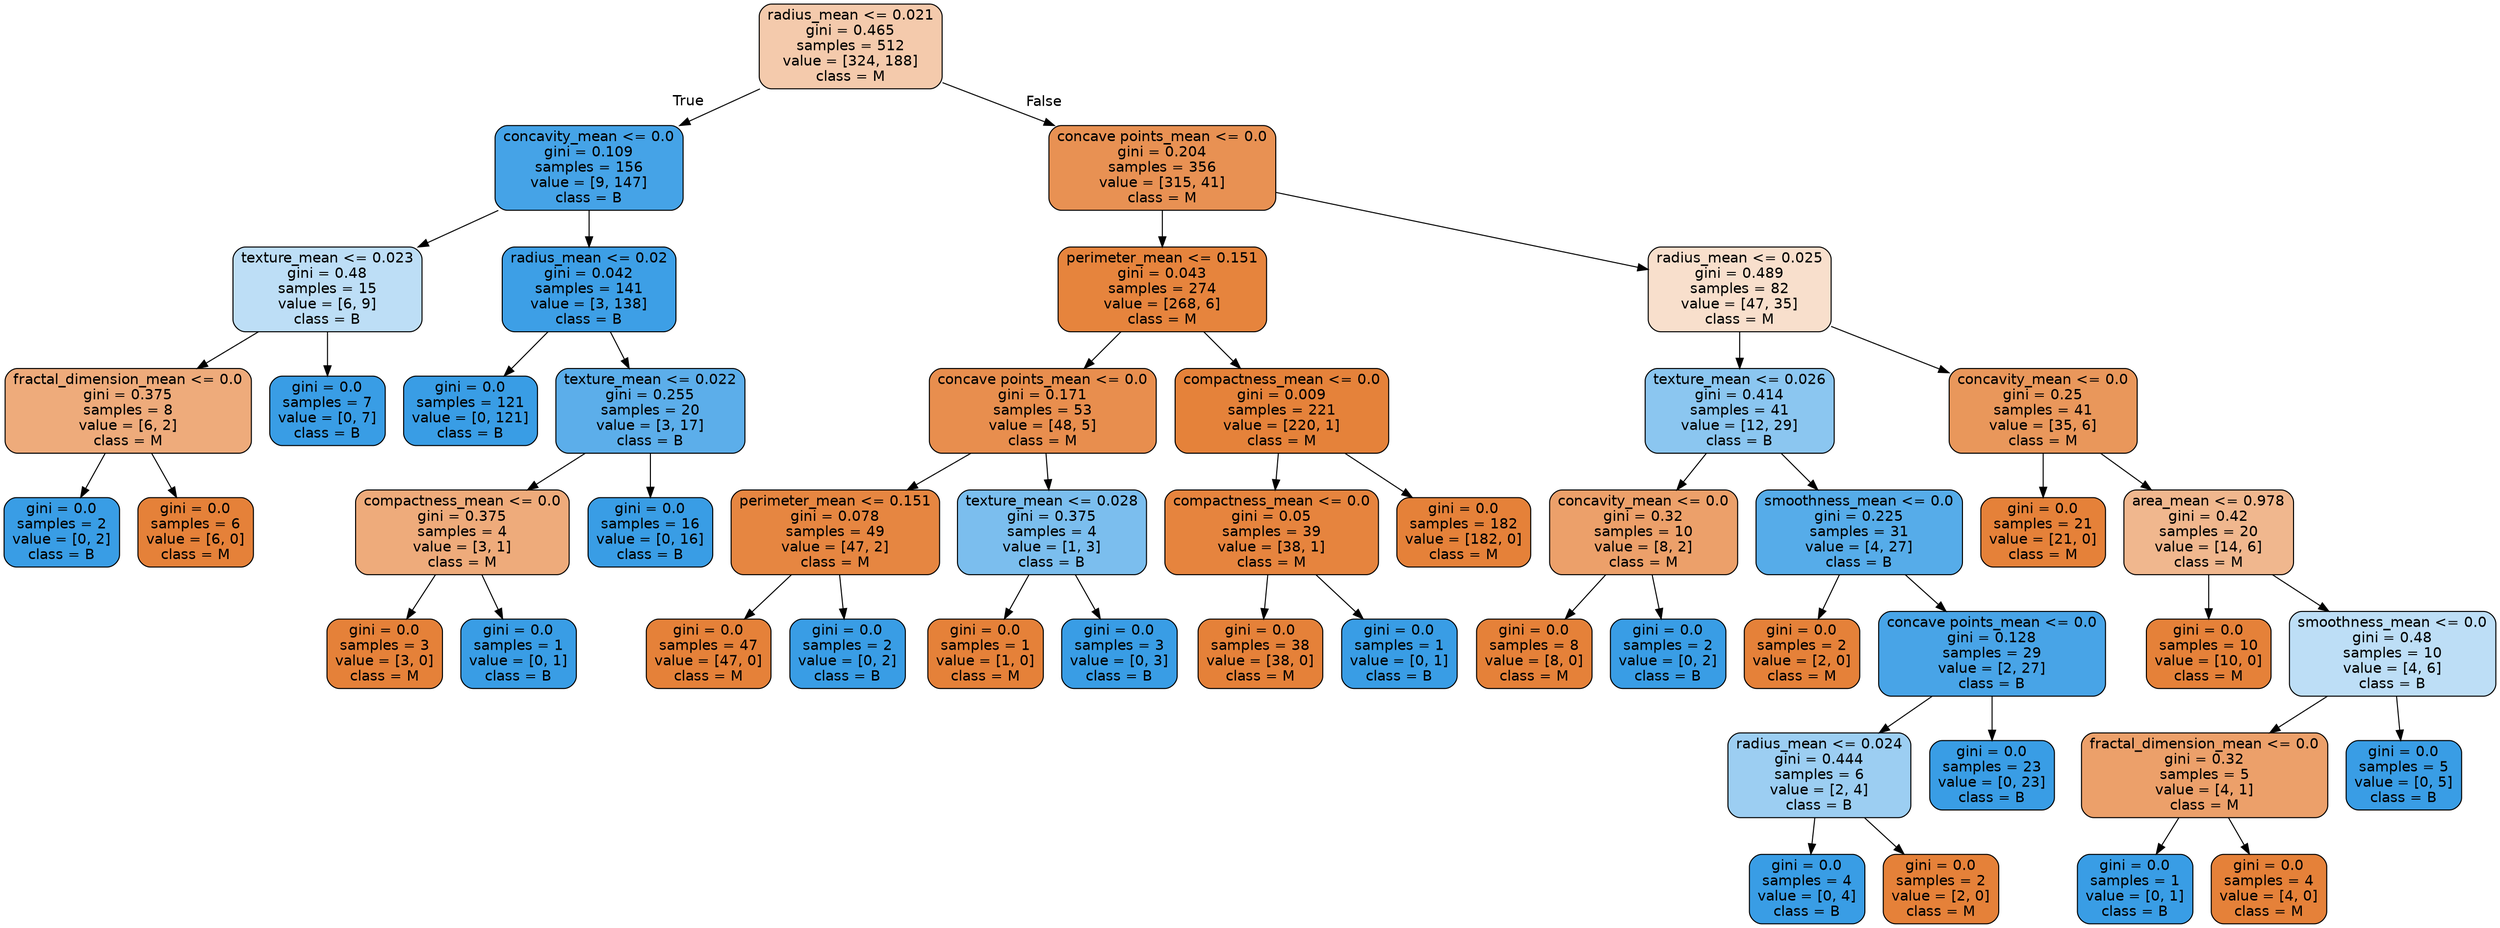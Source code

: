 digraph Tree {
node [shape=box, style="filled, rounded", color="black", fontname="helvetica"] ;
edge [fontname="helvetica"] ;
0 [label="radius_mean <= 0.021\ngini = 0.465\nsamples = 512\nvalue = [324, 188]\nclass = M", fillcolor="#f4caac"] ;
1 [label="concavity_mean <= 0.0\ngini = 0.109\nsamples = 156\nvalue = [9, 147]\nclass = B", fillcolor="#45a3e7"] ;
0 -> 1 [labeldistance=2.5, labelangle=45, headlabel="True"] ;
2 [label="texture_mean <= 0.023\ngini = 0.48\nsamples = 15\nvalue = [6, 9]\nclass = B", fillcolor="#bddef6"] ;
1 -> 2 ;
3 [label="fractal_dimension_mean <= 0.0\ngini = 0.375\nsamples = 8\nvalue = [6, 2]\nclass = M", fillcolor="#eeab7b"] ;
2 -> 3 ;
4 [label="gini = 0.0\nsamples = 2\nvalue = [0, 2]\nclass = B", fillcolor="#399de5"] ;
3 -> 4 ;
5 [label="gini = 0.0\nsamples = 6\nvalue = [6, 0]\nclass = M", fillcolor="#e58139"] ;
3 -> 5 ;
6 [label="gini = 0.0\nsamples = 7\nvalue = [0, 7]\nclass = B", fillcolor="#399de5"] ;
2 -> 6 ;
7 [label="radius_mean <= 0.02\ngini = 0.042\nsamples = 141\nvalue = [3, 138]\nclass = B", fillcolor="#3d9fe6"] ;
1 -> 7 ;
8 [label="gini = 0.0\nsamples = 121\nvalue = [0, 121]\nclass = B", fillcolor="#399de5"] ;
7 -> 8 ;
9 [label="texture_mean <= 0.022\ngini = 0.255\nsamples = 20\nvalue = [3, 17]\nclass = B", fillcolor="#5caeea"] ;
7 -> 9 ;
10 [label="compactness_mean <= 0.0\ngini = 0.375\nsamples = 4\nvalue = [3, 1]\nclass = M", fillcolor="#eeab7b"] ;
9 -> 10 ;
11 [label="gini = 0.0\nsamples = 3\nvalue = [3, 0]\nclass = M", fillcolor="#e58139"] ;
10 -> 11 ;
12 [label="gini = 0.0\nsamples = 1\nvalue = [0, 1]\nclass = B", fillcolor="#399de5"] ;
10 -> 12 ;
13 [label="gini = 0.0\nsamples = 16\nvalue = [0, 16]\nclass = B", fillcolor="#399de5"] ;
9 -> 13 ;
14 [label="concave points_mean <= 0.0\ngini = 0.204\nsamples = 356\nvalue = [315, 41]\nclass = M", fillcolor="#e89153"] ;
0 -> 14 [labeldistance=2.5, labelangle=-45, headlabel="False"] ;
15 [label="perimeter_mean <= 0.151\ngini = 0.043\nsamples = 274\nvalue = [268, 6]\nclass = M", fillcolor="#e6843d"] ;
14 -> 15 ;
16 [label="concave points_mean <= 0.0\ngini = 0.171\nsamples = 53\nvalue = [48, 5]\nclass = M", fillcolor="#e88e4e"] ;
15 -> 16 ;
17 [label="perimeter_mean <= 0.151\ngini = 0.078\nsamples = 49\nvalue = [47, 2]\nclass = M", fillcolor="#e68641"] ;
16 -> 17 ;
18 [label="gini = 0.0\nsamples = 47\nvalue = [47, 0]\nclass = M", fillcolor="#e58139"] ;
17 -> 18 ;
19 [label="gini = 0.0\nsamples = 2\nvalue = [0, 2]\nclass = B", fillcolor="#399de5"] ;
17 -> 19 ;
20 [label="texture_mean <= 0.028\ngini = 0.375\nsamples = 4\nvalue = [1, 3]\nclass = B", fillcolor="#7bbeee"] ;
16 -> 20 ;
21 [label="gini = 0.0\nsamples = 1\nvalue = [1, 0]\nclass = M", fillcolor="#e58139"] ;
20 -> 21 ;
22 [label="gini = 0.0\nsamples = 3\nvalue = [0, 3]\nclass = B", fillcolor="#399de5"] ;
20 -> 22 ;
23 [label="compactness_mean <= 0.0\ngini = 0.009\nsamples = 221\nvalue = [220, 1]\nclass = M", fillcolor="#e5823a"] ;
15 -> 23 ;
24 [label="compactness_mean <= 0.0\ngini = 0.05\nsamples = 39\nvalue = [38, 1]\nclass = M", fillcolor="#e6843e"] ;
23 -> 24 ;
25 [label="gini = 0.0\nsamples = 38\nvalue = [38, 0]\nclass = M", fillcolor="#e58139"] ;
24 -> 25 ;
26 [label="gini = 0.0\nsamples = 1\nvalue = [0, 1]\nclass = B", fillcolor="#399de5"] ;
24 -> 26 ;
27 [label="gini = 0.0\nsamples = 182\nvalue = [182, 0]\nclass = M", fillcolor="#e58139"] ;
23 -> 27 ;
28 [label="radius_mean <= 0.025\ngini = 0.489\nsamples = 82\nvalue = [47, 35]\nclass = M", fillcolor="#f8dfcc"] ;
14 -> 28 ;
29 [label="texture_mean <= 0.026\ngini = 0.414\nsamples = 41\nvalue = [12, 29]\nclass = B", fillcolor="#8bc6f0"] ;
28 -> 29 ;
30 [label="concavity_mean <= 0.0\ngini = 0.32\nsamples = 10\nvalue = [8, 2]\nclass = M", fillcolor="#eca06a"] ;
29 -> 30 ;
31 [label="gini = 0.0\nsamples = 8\nvalue = [8, 0]\nclass = M", fillcolor="#e58139"] ;
30 -> 31 ;
32 [label="gini = 0.0\nsamples = 2\nvalue = [0, 2]\nclass = B", fillcolor="#399de5"] ;
30 -> 32 ;
33 [label="smoothness_mean <= 0.0\ngini = 0.225\nsamples = 31\nvalue = [4, 27]\nclass = B", fillcolor="#56ace9"] ;
29 -> 33 ;
34 [label="gini = 0.0\nsamples = 2\nvalue = [2, 0]\nclass = M", fillcolor="#e58139"] ;
33 -> 34 ;
35 [label="concave points_mean <= 0.0\ngini = 0.128\nsamples = 29\nvalue = [2, 27]\nclass = B", fillcolor="#48a4e7"] ;
33 -> 35 ;
36 [label="radius_mean <= 0.024\ngini = 0.444\nsamples = 6\nvalue = [2, 4]\nclass = B", fillcolor="#9ccef2"] ;
35 -> 36 ;
37 [label="gini = 0.0\nsamples = 4\nvalue = [0, 4]\nclass = B", fillcolor="#399de5"] ;
36 -> 37 ;
38 [label="gini = 0.0\nsamples = 2\nvalue = [2, 0]\nclass = M", fillcolor="#e58139"] ;
36 -> 38 ;
39 [label="gini = 0.0\nsamples = 23\nvalue = [0, 23]\nclass = B", fillcolor="#399de5"] ;
35 -> 39 ;
40 [label="concavity_mean <= 0.0\ngini = 0.25\nsamples = 41\nvalue = [35, 6]\nclass = M", fillcolor="#e9975b"] ;
28 -> 40 ;
41 [label="gini = 0.0\nsamples = 21\nvalue = [21, 0]\nclass = M", fillcolor="#e58139"] ;
40 -> 41 ;
42 [label="area_mean <= 0.978\ngini = 0.42\nsamples = 20\nvalue = [14, 6]\nclass = M", fillcolor="#f0b78e"] ;
40 -> 42 ;
43 [label="gini = 0.0\nsamples = 10\nvalue = [10, 0]\nclass = M", fillcolor="#e58139"] ;
42 -> 43 ;
44 [label="smoothness_mean <= 0.0\ngini = 0.48\nsamples = 10\nvalue = [4, 6]\nclass = B", fillcolor="#bddef6"] ;
42 -> 44 ;
45 [label="fractal_dimension_mean <= 0.0\ngini = 0.32\nsamples = 5\nvalue = [4, 1]\nclass = M", fillcolor="#eca06a"] ;
44 -> 45 ;
46 [label="gini = 0.0\nsamples = 1\nvalue = [0, 1]\nclass = B", fillcolor="#399de5"] ;
45 -> 46 ;
47 [label="gini = 0.0\nsamples = 4\nvalue = [4, 0]\nclass = M", fillcolor="#e58139"] ;
45 -> 47 ;
48 [label="gini = 0.0\nsamples = 5\nvalue = [0, 5]\nclass = B", fillcolor="#399de5"] ;
44 -> 48 ;
}